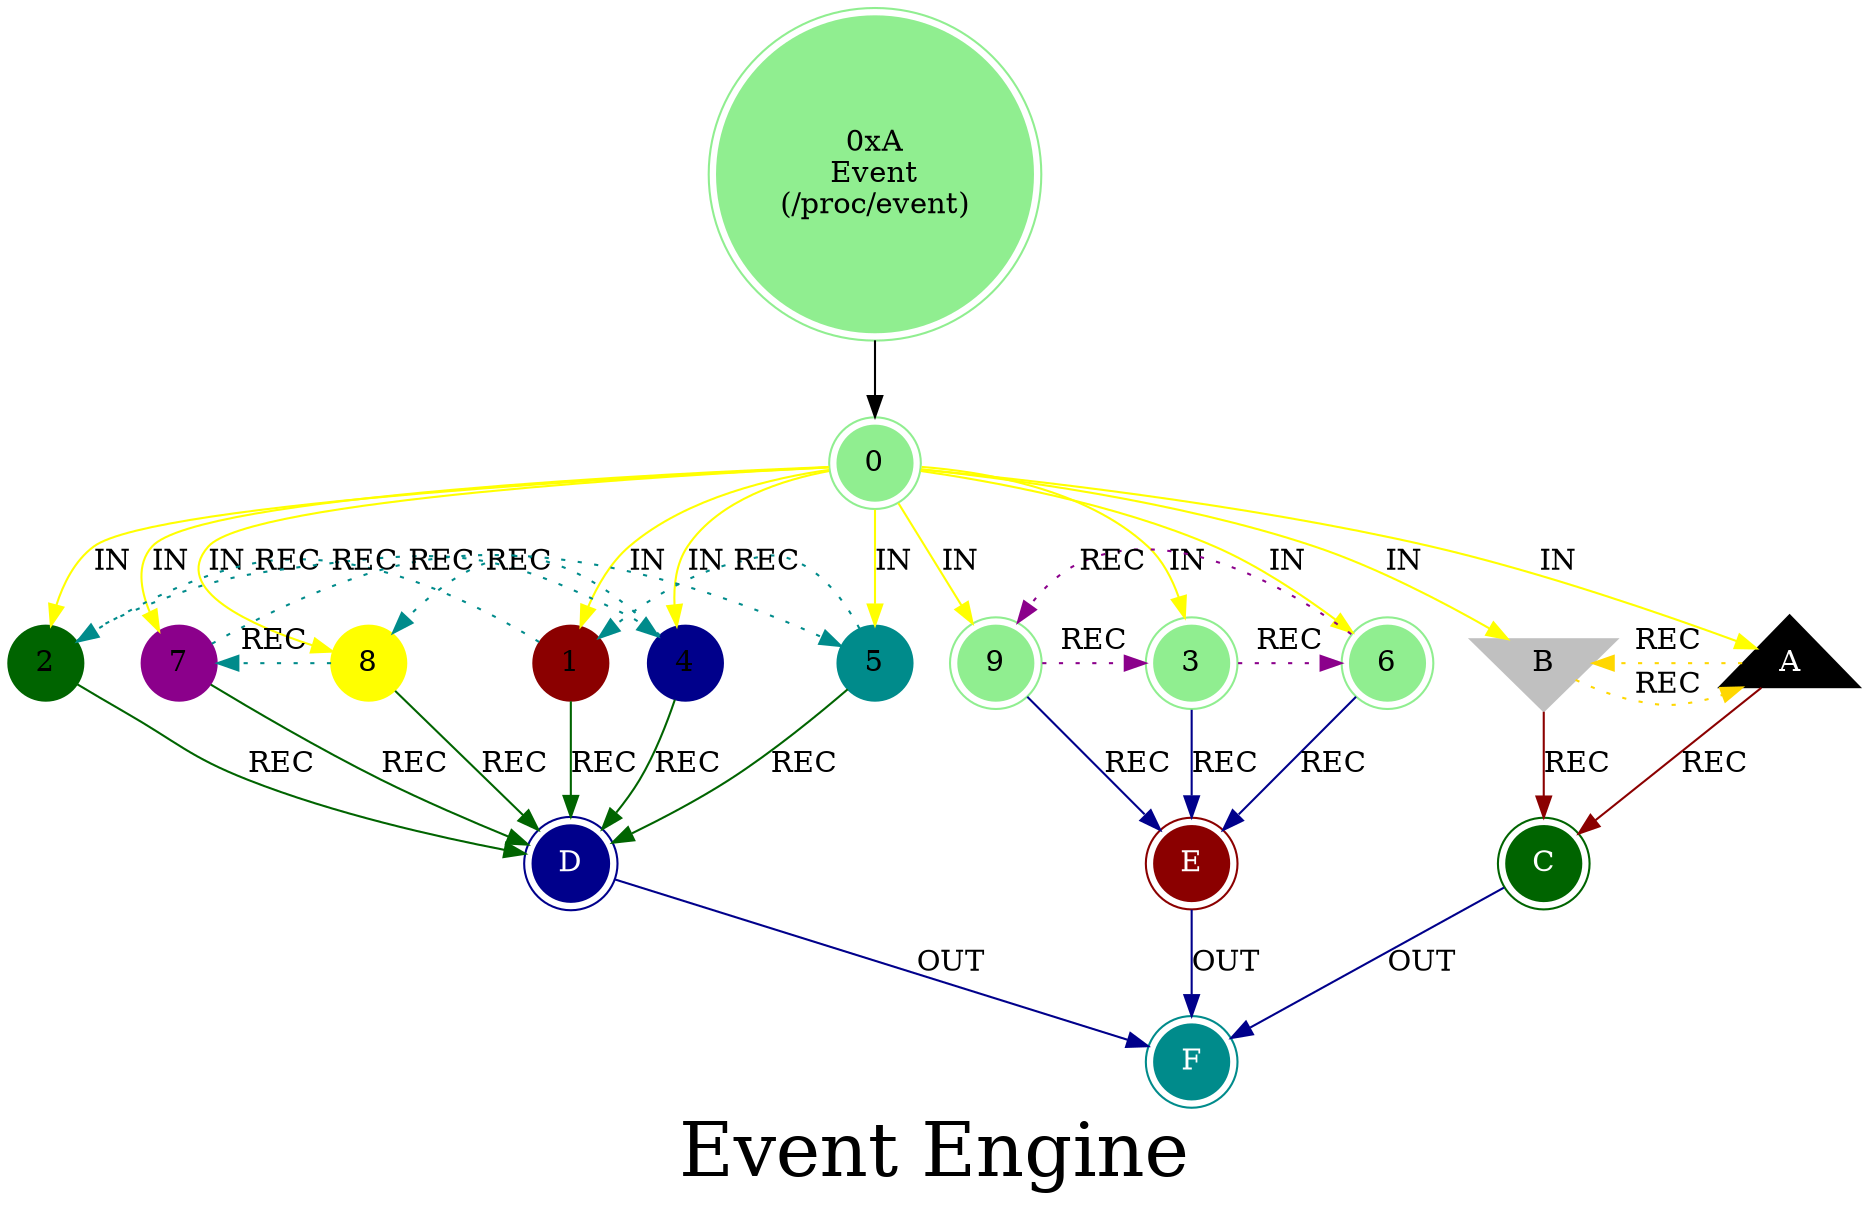 strict digraph G {
    label = "Event Engine";
    style = filled;
    color = lightgrey;
    fontsize = "36";
    comment = "";
    node [shape = circle; style = filled; color = lightgreen;];
    
    spark_a_mythos_t [label = "0xA\nEvent\n(/proc/event)";shape = doublecircle;];
    
    spark_0_event_t [label = "0";shape = doublecircle;comment = "";];
    spark_1_event_t [label = "1";shape = circle;color = darkred;comment = "";];
    spark_2_event_t [label = "2";shape = circle;color = darkgreen;comment = "";];
    spark_3_event_t [label = "3";shape = doublecircle;comment = "";];
    spark_4_event_t [label = "4";shape = circle;color = darkblue;comment = "";];
    spark_5_event_t [label = "5";shape = circle;color = darkcyan;comment = "";];
    spark_6_event_t [label = "6";shape = doublecircle;comment = "";];
    spark_7_event_t [label = "7";shape = circle;color = darkmagenta;comment = "";];
    spark_8_event_t [label = "8";shape = circle;color = yellow;comment = "";];
    spark_9_event_t [label = "9";shape = doublecircle;comment = "";];
    spark_a_event_t [label = "A";shape = triangle;color = black;fontcolor = white;comment = "";];
    spark_b_event_t [label = "B";shape = invtriangle;color = grey;comment = "";];
    spark_c_event_t [label = "C";shape = doublecircle;color = darkgreen;style = filled;fontcolor = white;];
    spark_d_event_t [label = "D";shape = doublecircle;color = darkblue;style = filled;fontcolor = white;];
    spark_e_event_t [label = "E";shape = doublecircle;color = darkred;style = filled;fontcolor = white;];
    spark_f_event_t [label = "F";shape = doublecircle;color = darkcyan;style = filled;fontcolor = white;];
    
    // IN = Input
    // OUT = Output
    // REC = Recursion
    spark_0_event_t -> {spark_a_event_t spark_b_event_t spark_1_event_t spark_2_event_t spark_3_event_t spark_4_event_t spark_5_event_t spark_6_event_t spark_7_event_t spark_8_event_t spark_9_event_t} [label = "IN"; color = yellow; comment = "";];
    
    {spark_a_event_t spark_b_event_t} -> spark_c_event_t [label = "REC"; color = darkred; comment = "";];
    {spark_1_event_t spark_2_event_t spark_4_event_t spark_8_event_t spark_7_event_t spark_5_event_t} -> spark_d_event_t [label = "REC"; color = darkgreen; comment = "";];
    {spark_3_event_t spark_6_event_t spark_9_event_t} -> spark_e_event_t [label = "REC"; color = darkblue; comment = "";];
    
    spark_1_event_t -> spark_2_event_t -> spark_4_event_t -> spark_8_event_t -> spark_7_event_t -> spark_5_event_t -> spark_1_event_t [label = "REC"; color = darkcyan; comment = ""; style = dotted; constraint = false;];
    spark_3_event_t -> spark_6_event_t -> spark_9_event_t -> spark_3_event_t [label = "REC"; color = darkmagenta; comment = ""; style = dotted; constraint = false;];
    spark_a_event_t -> spark_b_event_t -> spark_a_event_t [label = "REC"; color = gold; comment = ""; style = dotted; constraint = false;];
    
    {spark_c_event_t spark_d_event_t spark_e_event_t} -> spark_f_event_t [label = "OUT"; color = darkblue; comment = "";];
    
    spark_a_mythos_t -> spark_0_event_t;
}